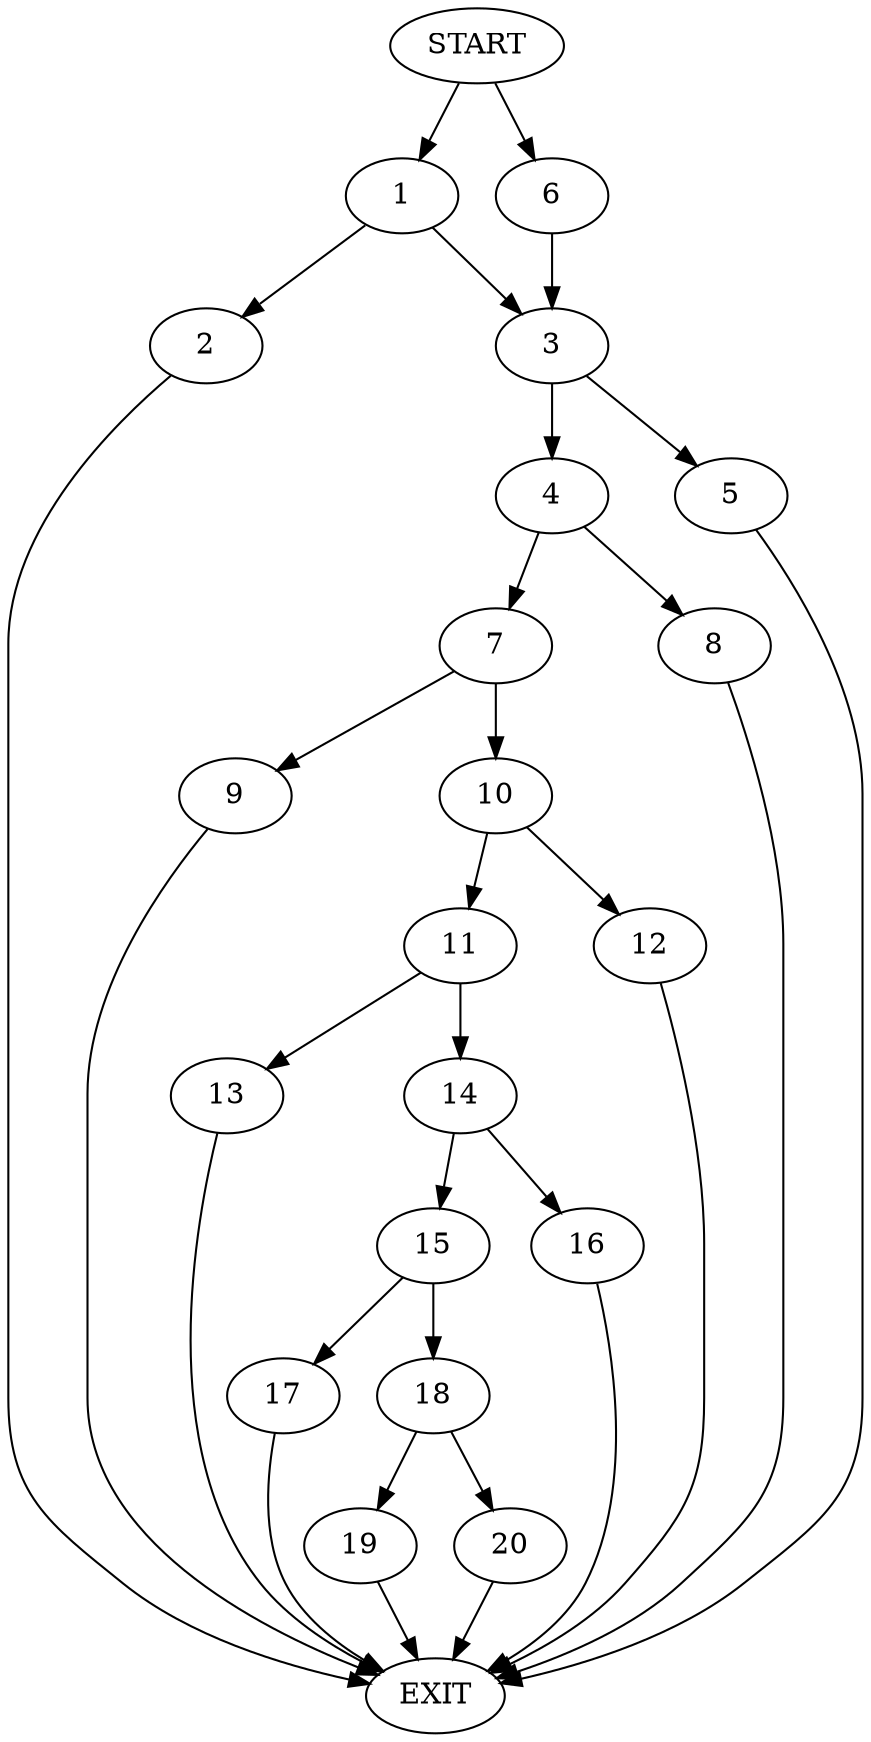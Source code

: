 digraph {
0 [label="START"]
21 [label="EXIT"]
0 -> 1
1 -> 2
1 -> 3
3 -> 4
3 -> 5
2 -> 21
0 -> 6
6 -> 3
4 -> 7
4 -> 8
5 -> 21
8 -> 21
7 -> 9
7 -> 10
9 -> 21
10 -> 11
10 -> 12
12 -> 21
11 -> 13
11 -> 14
13 -> 21
14 -> 15
14 -> 16
15 -> 17
15 -> 18
16 -> 21
17 -> 21
18 -> 19
18 -> 20
19 -> 21
20 -> 21
}
